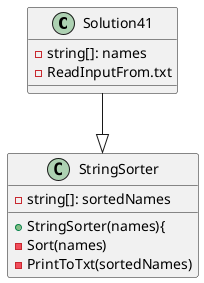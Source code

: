 @startuml
'https://plantuml.com/sequence-diagram


class Solution41 {
-string[]: names
-ReadInputFrom.txt
}
class StringSorter
{
-string[]: sortedNames
+StringSorter(names){
-Sort(names)
-PrintToTxt(sortedNames)
}
Solution41 --|> StringSorter
@enduml